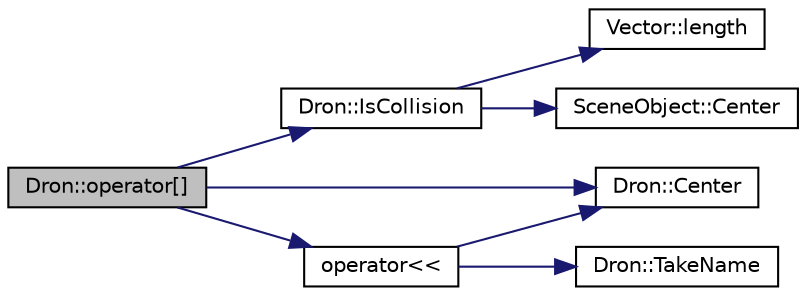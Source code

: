 digraph "Dron::operator[]"
{
  edge [fontname="Helvetica",fontsize="10",labelfontname="Helvetica",labelfontsize="10"];
  node [fontname="Helvetica",fontsize="10",shape=record];
  rankdir="LR";
  Node26 [label="Dron::operator[]",height=0.2,width=0.4,color="black", fillcolor="grey75", style="filled", fontcolor="black"];
  Node26 -> Node27 [color="midnightblue",fontsize="10",style="solid",fontname="Helvetica"];
  Node27 [label="Dron::Center",height=0.2,width=0.4,color="black", fillcolor="white", style="filled",URL="$class_dron.html#a2d14a377c45473f5e06d4cf87798b7c9",tooltip="Metoda obliczająca środek drona. "];
  Node26 -> Node28 [color="midnightblue",fontsize="10",style="solid",fontname="Helvetica"];
  Node28 [label="Dron::IsCollision",height=0.2,width=0.4,color="black", fillcolor="white", style="filled",URL="$class_dron.html#a649575a9df95099a8ef12d968432a6c8",tooltip="Metoda sprawdzająca czy występuje kolizja dwóch dronów. "];
  Node28 -> Node29 [color="midnightblue",fontsize="10",style="solid",fontname="Helvetica"];
  Node29 [label="SceneObject::Center",height=0.2,width=0.4,color="black", fillcolor="white", style="filled",URL="$class_scene_object.html#a59ae0609f240ca4833555401ad05a94a",tooltip="Metoda wirtualna sprawdzająca środek obiektu sceny. "];
  Node28 -> Node30 [color="midnightblue",fontsize="10",style="solid",fontname="Helvetica"];
  Node30 [label="Vector::length",height=0.2,width=0.4,color="black", fillcolor="white", style="filled",URL="$class_vector.html#adbca5660e5a4b4e6efe0b48b0851df38",tooltip="Metoda szablonu vector<> obliczająca odległość dwóch wektorów od siebie. "];
  Node26 -> Node31 [color="midnightblue",fontsize="10",style="solid",fontname="Helvetica"];
  Node31 [label="operator\<\<",height=0.2,width=0.4,color="black", fillcolor="white", style="filled",URL="$_dron_8hh.html#afc1ef57d475033db8c8db9e534b2c72b",tooltip="Przeciążenie operatora &#39;<<&#39; dla klasy Dron. "];
  Node31 -> Node32 [color="midnightblue",fontsize="10",style="solid",fontname="Helvetica"];
  Node32 [label="Dron::TakeName",height=0.2,width=0.4,color="black", fillcolor="white", style="filled",URL="$class_dron.html#ad54dbb862f34396cefb25a6493059cce",tooltip="Metoda uzyskania nazwy drona. "];
  Node31 -> Node27 [color="midnightblue",fontsize="10",style="solid",fontname="Helvetica"];
}
